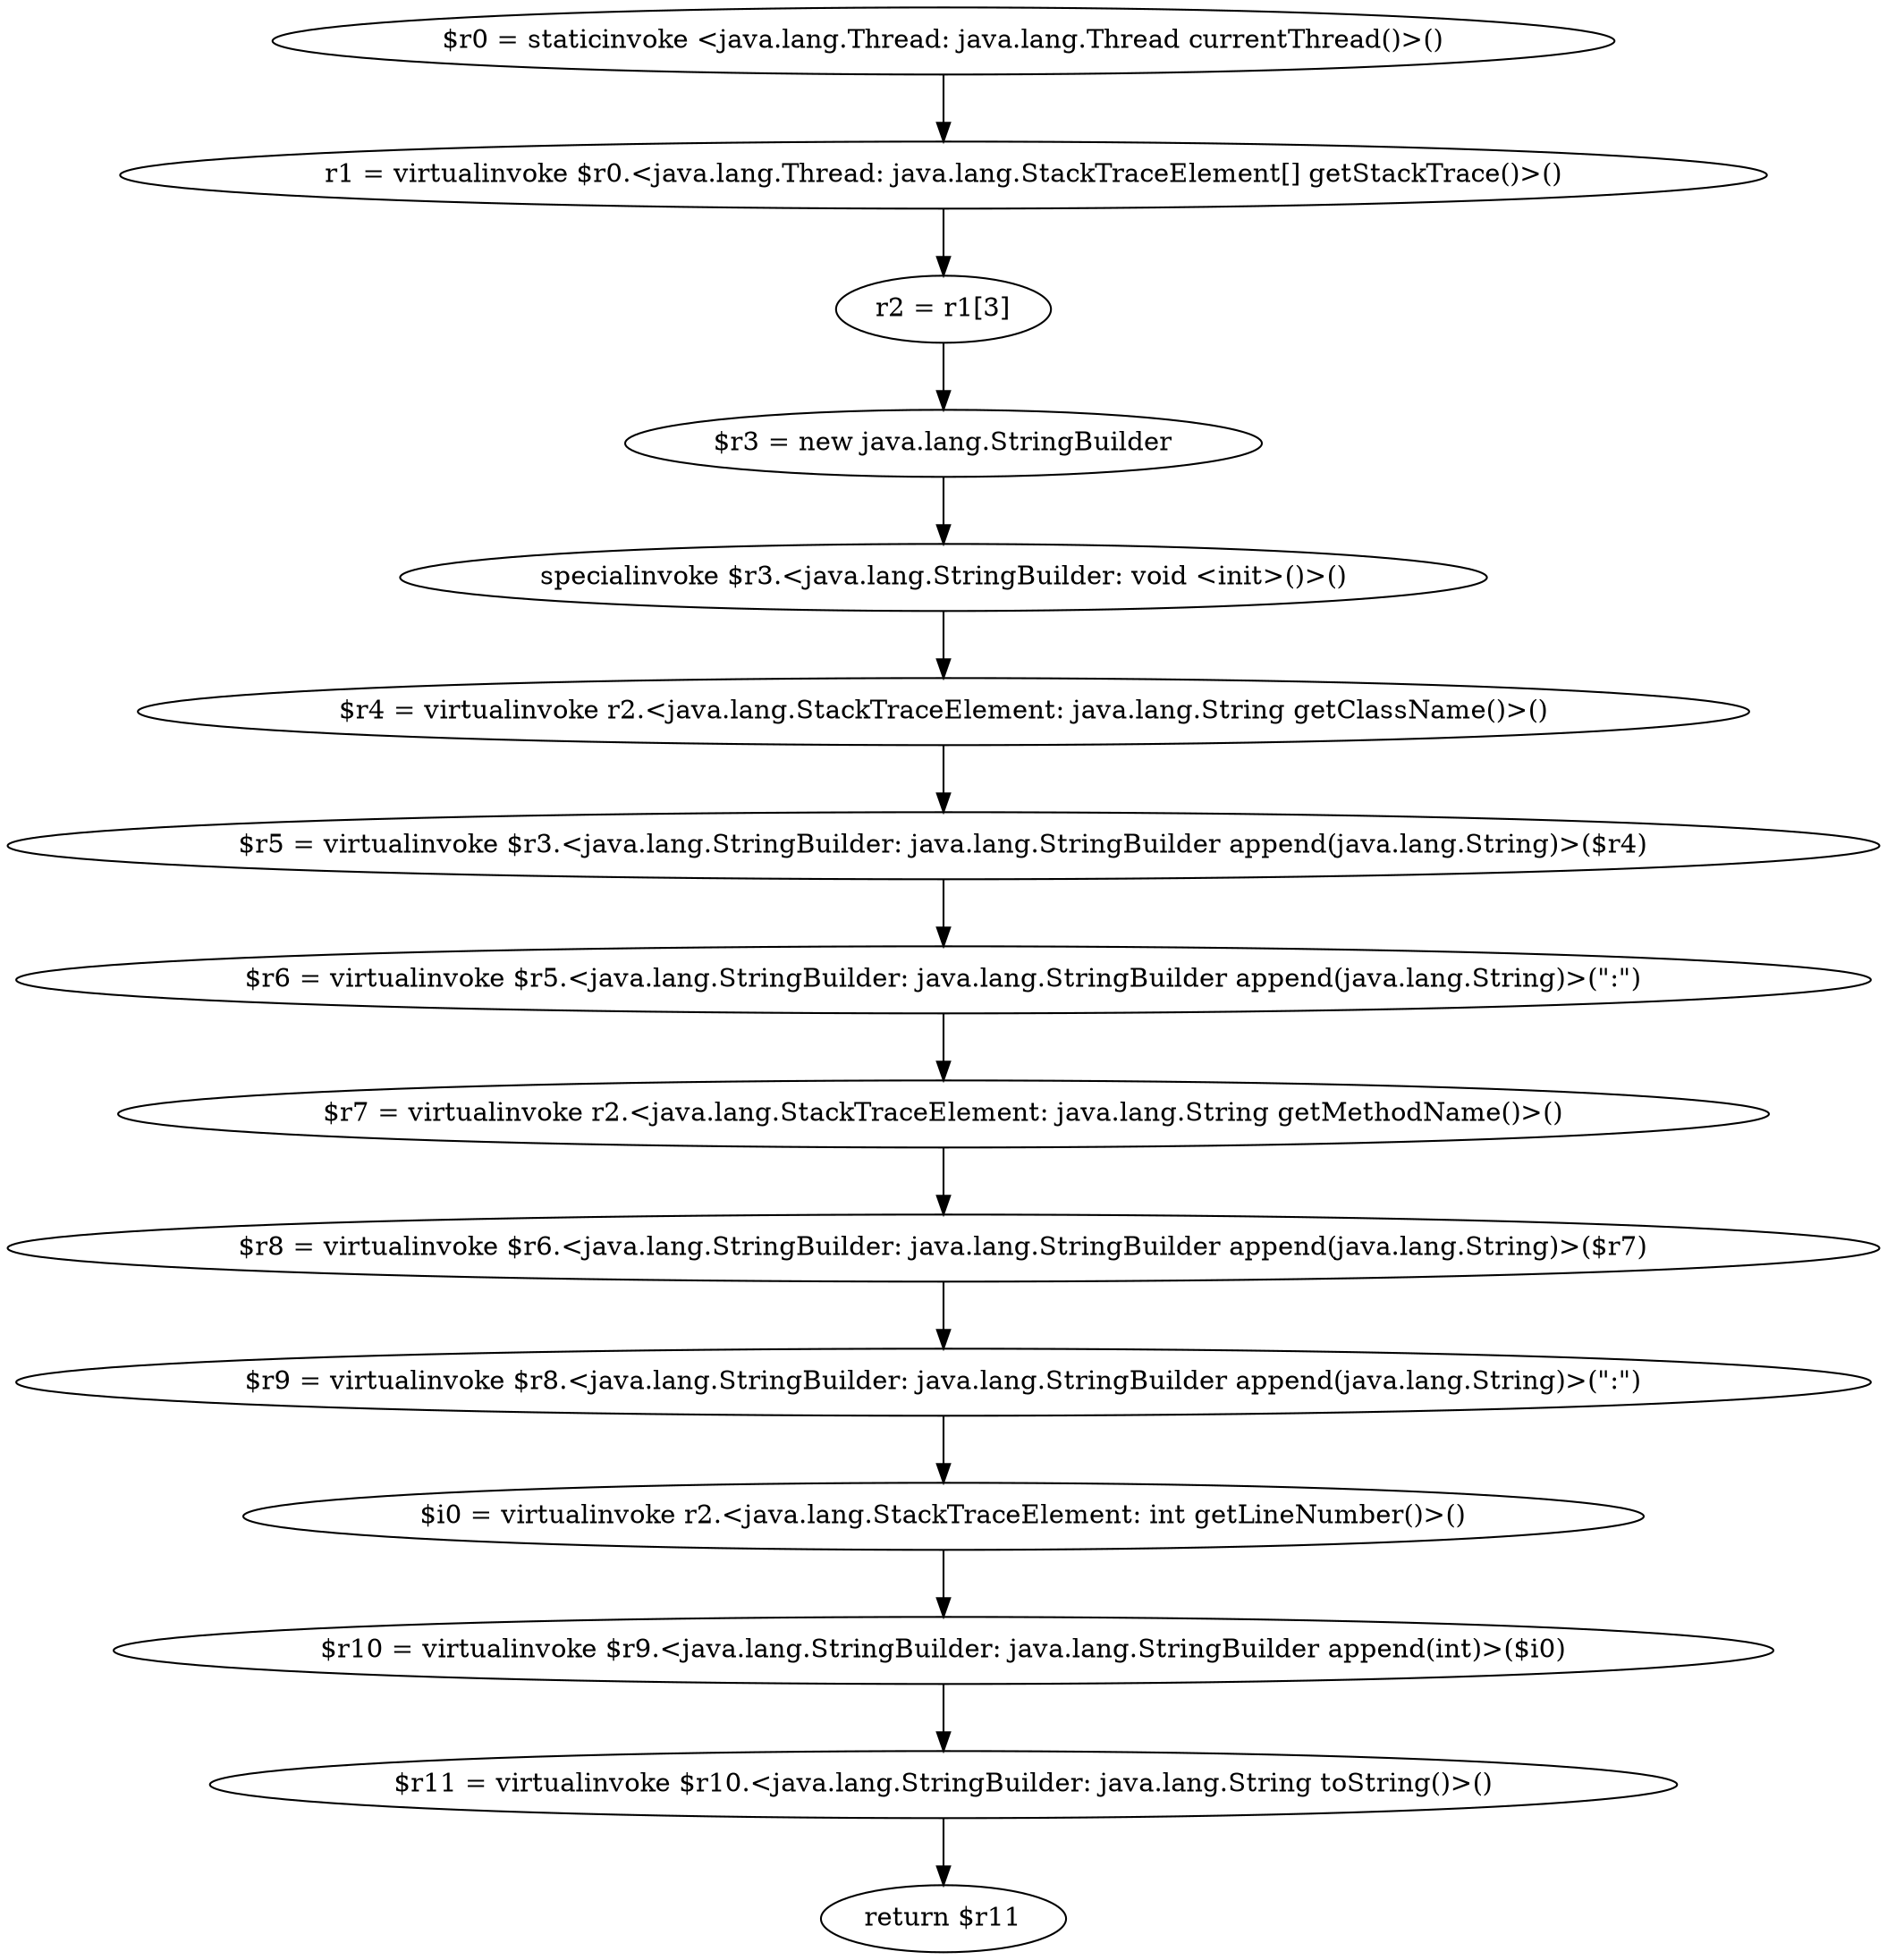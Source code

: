 digraph "unitGraph" {
    "$r0 = staticinvoke <java.lang.Thread: java.lang.Thread currentThread()>()"
    "r1 = virtualinvoke $r0.<java.lang.Thread: java.lang.StackTraceElement[] getStackTrace()>()"
    "r2 = r1[3]"
    "$r3 = new java.lang.StringBuilder"
    "specialinvoke $r3.<java.lang.StringBuilder: void <init>()>()"
    "$r4 = virtualinvoke r2.<java.lang.StackTraceElement: java.lang.String getClassName()>()"
    "$r5 = virtualinvoke $r3.<java.lang.StringBuilder: java.lang.StringBuilder append(java.lang.String)>($r4)"
    "$r6 = virtualinvoke $r5.<java.lang.StringBuilder: java.lang.StringBuilder append(java.lang.String)>(\":\")"
    "$r7 = virtualinvoke r2.<java.lang.StackTraceElement: java.lang.String getMethodName()>()"
    "$r8 = virtualinvoke $r6.<java.lang.StringBuilder: java.lang.StringBuilder append(java.lang.String)>($r7)"
    "$r9 = virtualinvoke $r8.<java.lang.StringBuilder: java.lang.StringBuilder append(java.lang.String)>(\":\")"
    "$i0 = virtualinvoke r2.<java.lang.StackTraceElement: int getLineNumber()>()"
    "$r10 = virtualinvoke $r9.<java.lang.StringBuilder: java.lang.StringBuilder append(int)>($i0)"
    "$r11 = virtualinvoke $r10.<java.lang.StringBuilder: java.lang.String toString()>()"
    "return $r11"
    "$r0 = staticinvoke <java.lang.Thread: java.lang.Thread currentThread()>()"->"r1 = virtualinvoke $r0.<java.lang.Thread: java.lang.StackTraceElement[] getStackTrace()>()";
    "r1 = virtualinvoke $r0.<java.lang.Thread: java.lang.StackTraceElement[] getStackTrace()>()"->"r2 = r1[3]";
    "r2 = r1[3]"->"$r3 = new java.lang.StringBuilder";
    "$r3 = new java.lang.StringBuilder"->"specialinvoke $r3.<java.lang.StringBuilder: void <init>()>()";
    "specialinvoke $r3.<java.lang.StringBuilder: void <init>()>()"->"$r4 = virtualinvoke r2.<java.lang.StackTraceElement: java.lang.String getClassName()>()";
    "$r4 = virtualinvoke r2.<java.lang.StackTraceElement: java.lang.String getClassName()>()"->"$r5 = virtualinvoke $r3.<java.lang.StringBuilder: java.lang.StringBuilder append(java.lang.String)>($r4)";
    "$r5 = virtualinvoke $r3.<java.lang.StringBuilder: java.lang.StringBuilder append(java.lang.String)>($r4)"->"$r6 = virtualinvoke $r5.<java.lang.StringBuilder: java.lang.StringBuilder append(java.lang.String)>(\":\")";
    "$r6 = virtualinvoke $r5.<java.lang.StringBuilder: java.lang.StringBuilder append(java.lang.String)>(\":\")"->"$r7 = virtualinvoke r2.<java.lang.StackTraceElement: java.lang.String getMethodName()>()";
    "$r7 = virtualinvoke r2.<java.lang.StackTraceElement: java.lang.String getMethodName()>()"->"$r8 = virtualinvoke $r6.<java.lang.StringBuilder: java.lang.StringBuilder append(java.lang.String)>($r7)";
    "$r8 = virtualinvoke $r6.<java.lang.StringBuilder: java.lang.StringBuilder append(java.lang.String)>($r7)"->"$r9 = virtualinvoke $r8.<java.lang.StringBuilder: java.lang.StringBuilder append(java.lang.String)>(\":\")";
    "$r9 = virtualinvoke $r8.<java.lang.StringBuilder: java.lang.StringBuilder append(java.lang.String)>(\":\")"->"$i0 = virtualinvoke r2.<java.lang.StackTraceElement: int getLineNumber()>()";
    "$i0 = virtualinvoke r2.<java.lang.StackTraceElement: int getLineNumber()>()"->"$r10 = virtualinvoke $r9.<java.lang.StringBuilder: java.lang.StringBuilder append(int)>($i0)";
    "$r10 = virtualinvoke $r9.<java.lang.StringBuilder: java.lang.StringBuilder append(int)>($i0)"->"$r11 = virtualinvoke $r10.<java.lang.StringBuilder: java.lang.String toString()>()";
    "$r11 = virtualinvoke $r10.<java.lang.StringBuilder: java.lang.String toString()>()"->"return $r11";
}
